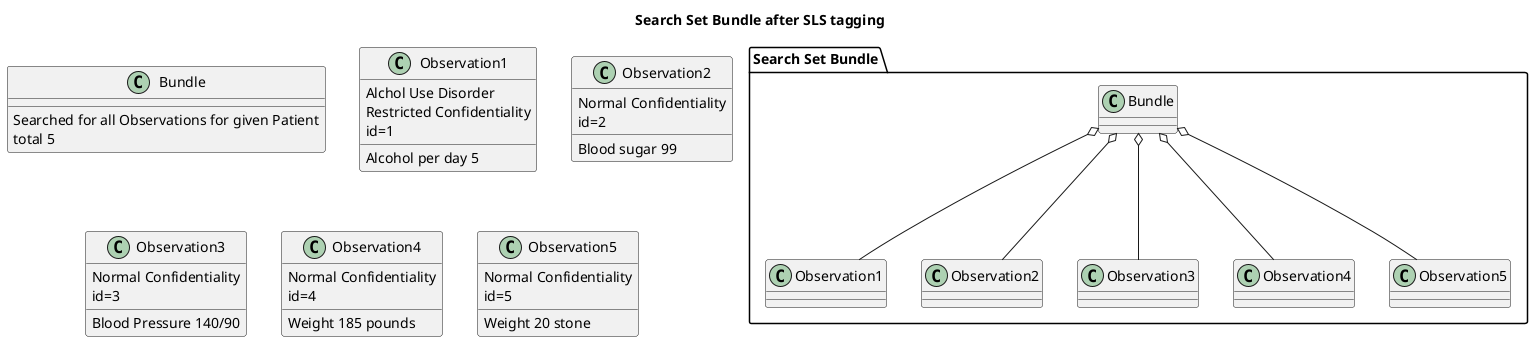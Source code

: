 @startuml
title Search Set Bundle after SLS tagging

package "Search Set Bundle"  {
  class Bundle
  Bundle o-down- Observation1
  Bundle o-down- Observation2
  Bundle o-down- Observation3
  Bundle o-down- Observation4
  Bundle o-down- Observation5
}

class Bundle {
    {method} Searched for all Observations for given Patient
    {method} total 5
}
class Observation1 {
    {field} Alchol Use Disorder
    {field} Restricted Confidentiality
    {field} id=1
    {method} Alcohol per day 5
}
class Observation2 {
    {field} Normal Confidentiality
    {field} id=2
    {method} Blood sugar 99
}
class Observation3 {
    {field} Normal Confidentiality
    {field} id=3
    {method} Blood Pressure 140/90
}
class Observation4 {
    {field} Normal Confidentiality
    {field} id=4
    {method} Weight 185 pounds
}
class Observation5 {
    {field} Normal Confidentiality
    {field} id=5
    {method} Weight 20 stone
}
@enduml